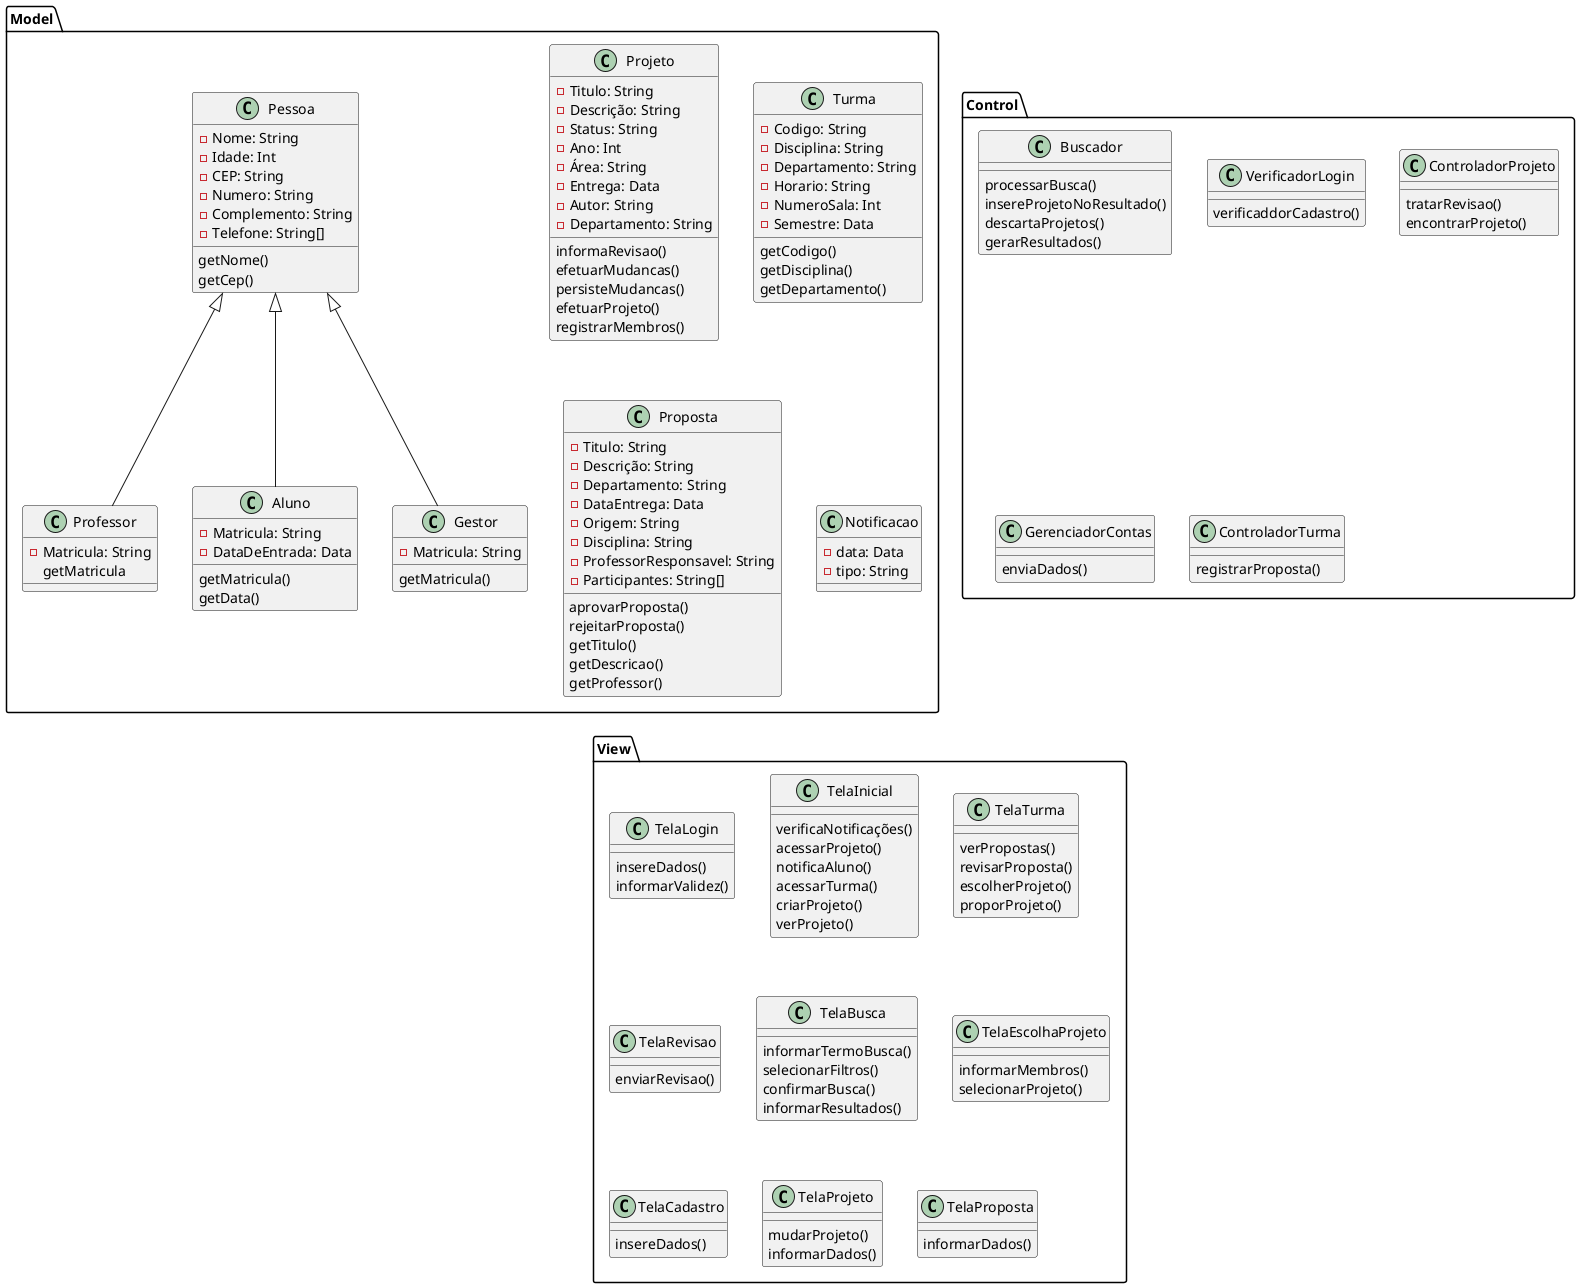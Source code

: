 @startuml DiagramaDePack

folder Model{

    class Pessoa{
        -Nome: String
        -Idade: Int
        -CEP: String
        -Numero: String
        -Complemento: String
        -Telefone: String[]
        getNome()
        getCep()
    }

    class Professor {
        -Matricula: String 
        getMatricula
    }

    class Aluno {
        -Matricula: String
        -DataDeEntrada: Data
        getMatricula()
        getData()
    }

    class Gestor {
        -Matricula: String
        getMatricula()
    }

    class Projeto {
        -Titulo: String
        -Descrição: String
        -Status: String
        -Ano: Int
        -Área: String
        -Entrega: Data
        -Autor: String
        -Departamento: String
        informaRevisao()
        efetuarMudancas()
        persisteMudancas()
        efetuarProjeto()
        registrarMembros()
    }

    class Turma {
        -Codigo: String
        -Disciplina: String
        -Departamento: String
        -Horario: String
        -NumeroSala: Int
        -Semestre: Data
        getCodigo()
        getDisciplina()
        getDepartamento()
    }

    class Proposta{
        -Titulo: String
        -Descrição: String
        -Departamento: String
        -DataEntrega: Data
        -Origem: String
        -Disciplina: String
        -ProfessorResponsavel: String
        -Participantes: String[]
        aprovarProposta()
        rejeitarProposta()
        getTitulo()
        getDescricao()
        getProfessor()

    }

    class Notificacao{
        -data: Data
        -tipo: String
    }

    Pessoa <|-- Professor
    Pessoa <|-- Aluno
    Pessoa <|-- Gestor
}

folder Control{
    
    class Buscador  {
     processarBusca()
     insereProjetoNoResultado()
     descartaProjetos()
     gerarResultados()
    }

    class VerificadorLogin{
        verificaddorCadastro()
    }

    class ControladorProjeto{
        tratarRevisao()
        encontrarProjeto()
    }

    class GerenciadorContas{
        enviaDados()
    }

    class ControladorTurma{
        registrarProposta()
    }
}

folder View{
    class TelaLogin{
        insereDados()
        informarValidez()
    }

    class TelaInicial{
        verificaNotificações()
        acessarProjeto()
        notificaAluno()
        acessarTurma()
        criarProjeto()
        verProjeto()
    }

    class TelaTurma{
        verPropostas()
        revisarProposta()
        escolherProjeto()
        proporProjeto()
    }

    class TelaRevisao{
        enviarRevisao()
    }

    class TelaBusca{
        informarTermoBusca()
        selecionarFiltros()
        confirmarBusca()
        informarResultados()
    }

    class TelaEscolhaProjeto{
        informarMembros()
        selecionarProjeto()
    }

    class TelaCadastro{
        insereDados()
    }

    class TelaProjeto{
        mudarProjeto()
        informarDados()
    }

    class TelaProposta{
        informarDados()
    }
}



@enduml